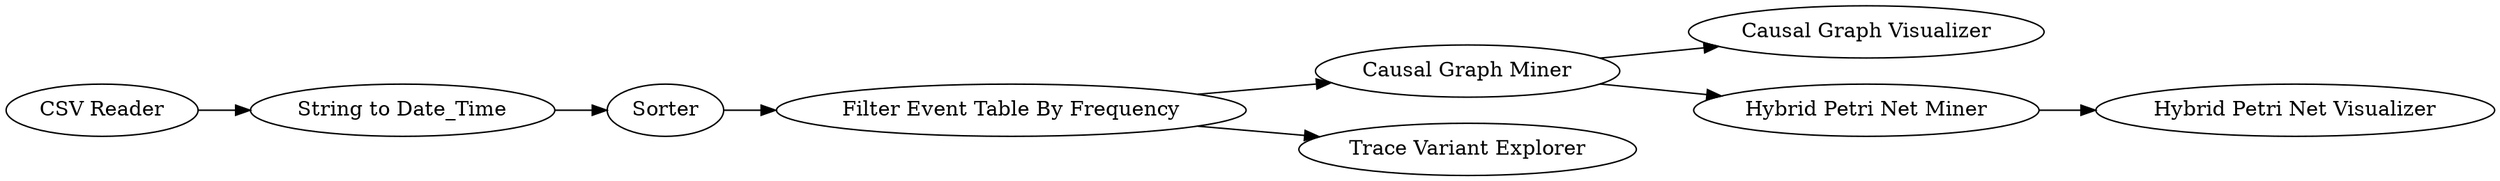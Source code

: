 digraph {
	20 -> 26
	21 -> 24
	22 -> 25
	19 -> 20
	26 -> 21
	26 -> 27
	21 -> 22
	1 -> 19
	24 [label="Causal Graph Visualizer"]
	27 [label="Trace Variant Explorer"]
	20 [label=Sorter]
	1 [label="CSV Reader"]
	22 [label="Hybrid Petri Net Miner"]
	26 [label="Filter Event Table By Frequency"]
	21 [label="Causal Graph Miner"]
	25 [label="Hybrid Petri Net Visualizer"]
	19 [label="String to Date_Time"]
	rankdir=LR
}
